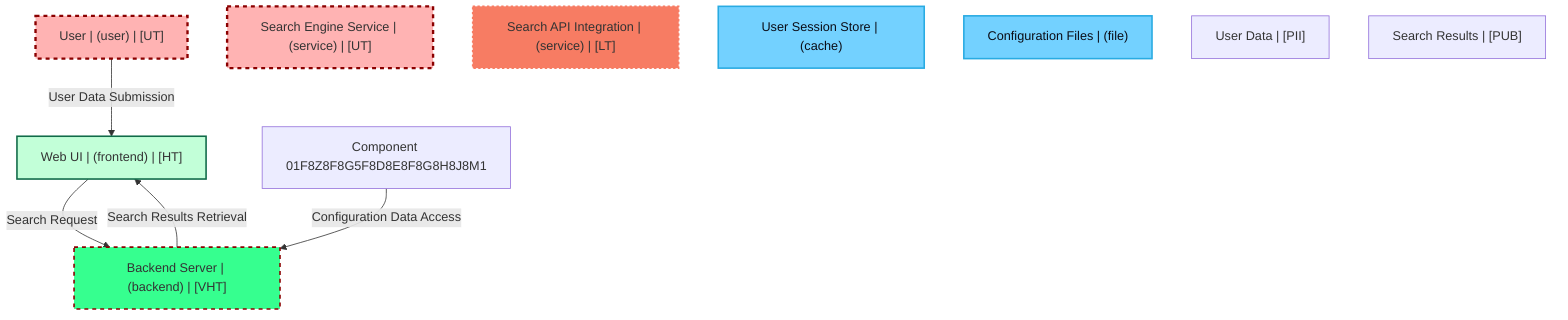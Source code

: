 graph TB
  node_01F8Z8F8G5F8D8E8F8G8H8J8S7["User | (user) | [UT]"]:::untrusted
  node_01F8Z8F8G5F8D8E8F8G8H8J8T8["Search Engine Service | (service) | [UT]"]:::untrusted
  node_01F8Z8F8G5F8D8E8F8G8H8J8N2["Web UI | (frontend) | [HT]"]:::highTrust
  node_01F8Z8F8G5F8D8E8F8G8H8J8O3["Backend Server | (backend) | [VHT]"]:::veryHighTrust
  node_01F8Z8F8G5F8D8E8F8G8H8J8P4["Search API Integration | (service) | [LT]"]:::lowTrust
  node_01F8Z8F8G5F8D8E8F8G8H8J8Q5["User Session Store | (cache)"]:::dataStore
  node_01F8Z8F8G5F8D8E8F8G8H8J8R6["Configuration Files | (file)"]:::dataStore
  node_01F8Z8F8G5F8D8E8F8G8H8J8K9["User Data | [PII]"]:::dataAsset,pii
  node_01F8Z8F8G5F8D8E8F8G8H8J8L0["Search Results | [PUB]"]:::dataAsset,public
  node_01F8Z8F8G5F8D8E8F8G8H8J8M1["Component 01F8Z8F8G5F8D8E8F8G8H8J8M1"]:::process,untrusted

  node_01F8Z8F8G5F8D8E8F8G8H8J8S7 -->|User Data Submission| node_01F8Z8F8G5F8D8E8F8G8H8J8N2:::encryptedFlow
  node_01F8Z8F8G5F8D8E8F8G8H8J8N2 -->|Search Request| node_01F8Z8F8G5F8D8E8F8G8H8J8O3:::encryptedFlow
  node_01F8Z8F8G5F8D8E8F8G8H8J8O3 -->|Search Results Retrieval| node_01F8Z8F8G5F8D8E8F8G8H8J8N2:::encryptedFlow
  node_01F8Z8F8G5F8D8E8F8G8H8J8M1 -->|Configuration Data Access| node_01F8Z8F8G5F8D8E8F8G8H8J8O3:::unencryptedFlow

  classDef externalEntity fill:#FFB3B3,stroke:#8B0000,stroke-width:2px,color:#0B0D17
  classDef process fill:#C2FFD8,stroke:#106B49,stroke-width:2px,color:#0B0D17
  classDef dataStore fill:#73d1ff,stroke:#29ABE2,stroke-width:2px,color:#0B0D17
  classDef dataAsset fill:#ffa1ad,stroke:#A259FF,stroke-width:2px,color:#0B0D17
  classDef untrusted fill:#FFB3B3,stroke:#8B0000,stroke-width:3px,stroke-dasharray:5 5
  classDef lowTrust fill:#f77c63,stroke:#f77c63,stroke-width:2px,stroke-dasharray:3 3
  classDef mediumTrust fill:#FFF2B3,stroke:#7A6300,stroke-width:2px
  classDef highTrust fill:#C2FFD8,stroke:#106B49,stroke-width:2px
  classDef veryHighTrust fill:#36FF8F,stroke:#36FF8F,stroke-width:3px
  classDef public fill:#C2FFD8,stroke:#106B49,stroke-width:1px
  classDef internal fill:#FFF2B3,stroke:#7A6300,stroke-width:1px
  classDef confidential fill:#FFB3B3,stroke:#8B0000,stroke-width:2px
  classDef restricted fill:#8B0000,stroke:#8B0000,stroke-width:3px
  classDef pii fill:#ffa1ad,stroke:#A259FF,stroke-width:2px
  classDef pci fill:#8B0000,stroke:#8B0000,stroke-width:3px
  classDef phi fill:#ffa1ad,stroke:#A259FF,stroke-width:3px
  classDef encryptedFlow stroke:#106B49,stroke-width:2px
  classDef unencryptedFlow stroke:#8B0000,stroke-width:2px,stroke-dasharray:5 5
  classDef authenticatedFlow stroke:#29ABE2,stroke-width:2px
  classDef trustBoundary fill:transparent,stroke:#2E3440,stroke-width:3px,stroke-dasharray:10 5